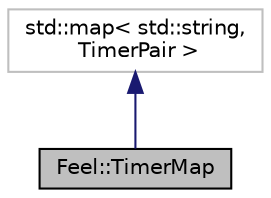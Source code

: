 digraph "Feel::TimerMap"
{
 // LATEX_PDF_SIZE
  edge [fontname="Helvetica",fontsize="10",labelfontname="Helvetica",labelfontsize="10"];
  node [fontname="Helvetica",fontsize="10",shape=record];
  Node1 [label="Feel::TimerMap",height=0.2,width=0.4,color="black", fillcolor="grey75", style="filled", fontcolor="black",tooltip="timers map"];
  Node2 -> Node1 [dir="back",color="midnightblue",fontsize="10",style="solid",fontname="Helvetica"];
  Node2 [label="std::map\< std::string,\l TimerPair \>",height=0.2,width=0.4,color="grey75", fillcolor="white", style="filled",tooltip="STL class."];
}
